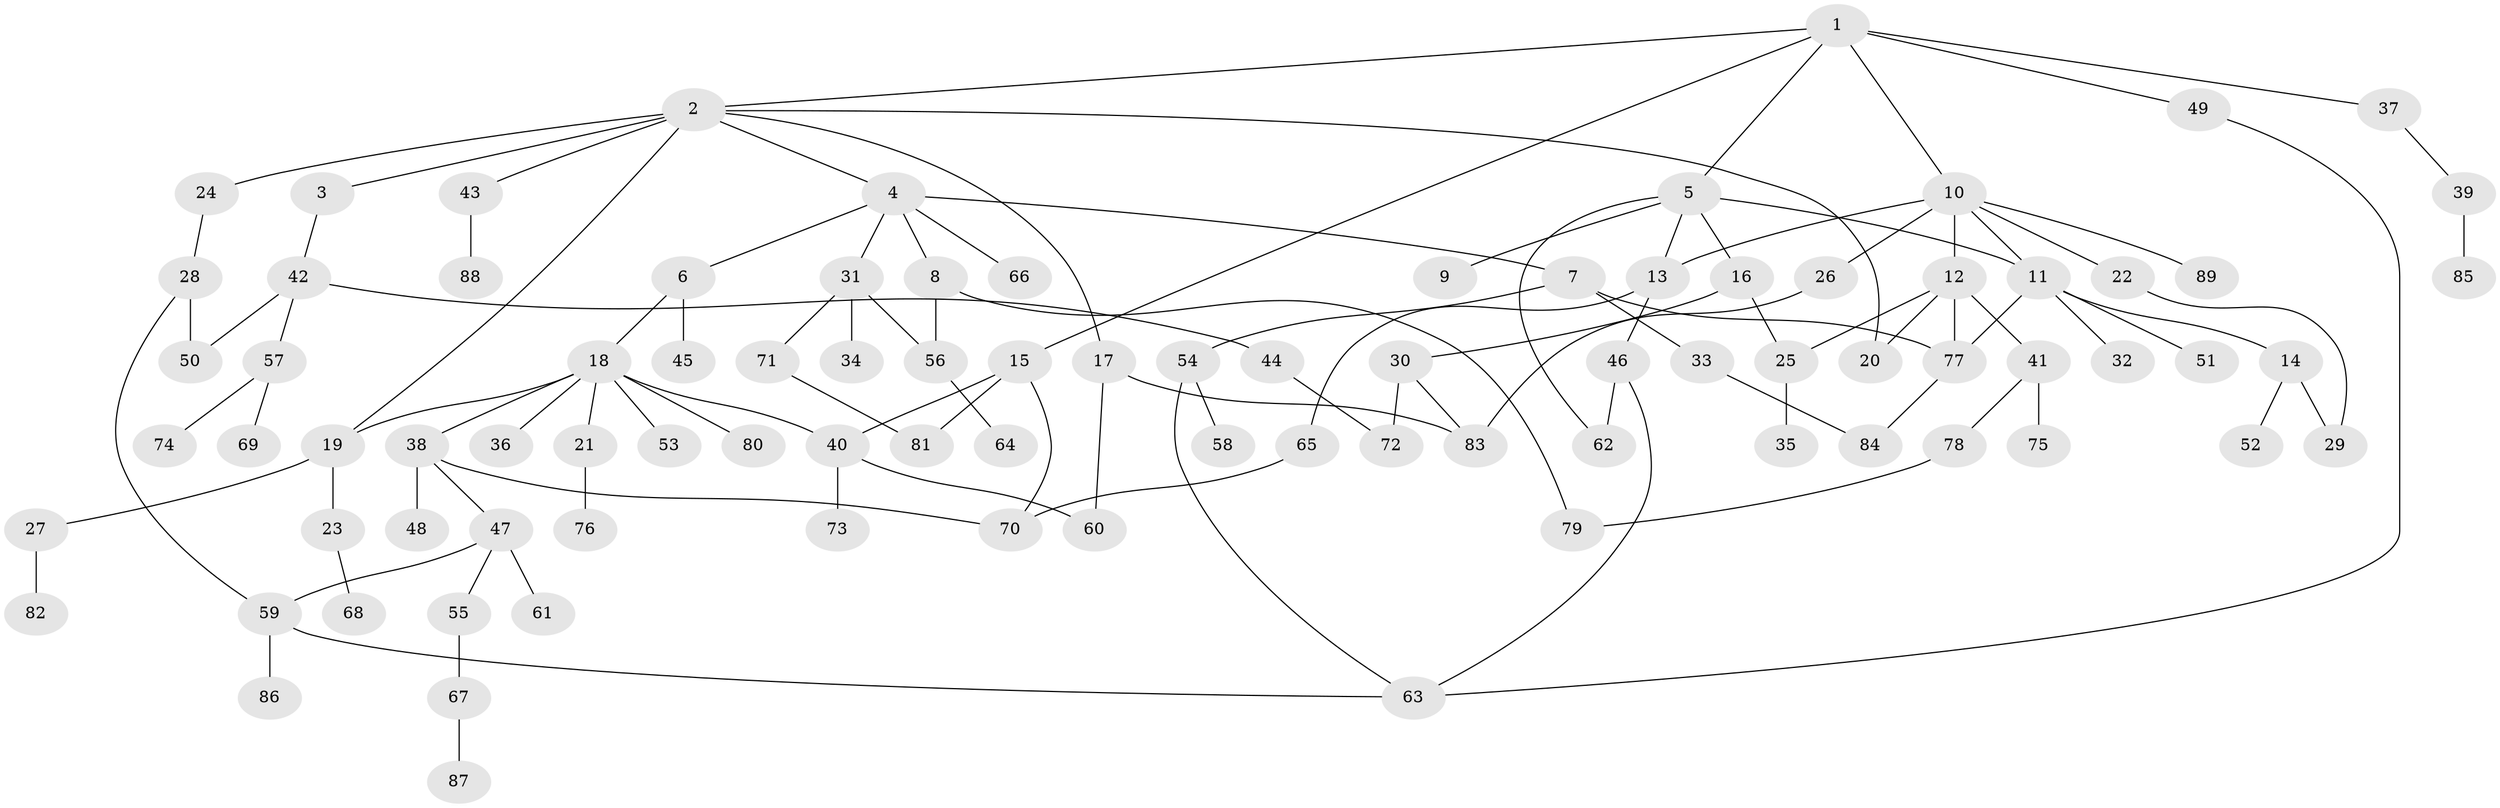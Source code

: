 // coarse degree distribution, {6: 0.031746031746031744, 8: 0.015873015873015872, 2: 0.3333333333333333, 5: 0.07936507936507936, 3: 0.23809523809523808, 4: 0.07936507936507936, 7: 0.015873015873015872, 1: 0.20634920634920634}
// Generated by graph-tools (version 1.1) at 2025/49/03/04/25 22:49:15]
// undirected, 89 vertices, 113 edges
graph export_dot {
  node [color=gray90,style=filled];
  1;
  2;
  3;
  4;
  5;
  6;
  7;
  8;
  9;
  10;
  11;
  12;
  13;
  14;
  15;
  16;
  17;
  18;
  19;
  20;
  21;
  22;
  23;
  24;
  25;
  26;
  27;
  28;
  29;
  30;
  31;
  32;
  33;
  34;
  35;
  36;
  37;
  38;
  39;
  40;
  41;
  42;
  43;
  44;
  45;
  46;
  47;
  48;
  49;
  50;
  51;
  52;
  53;
  54;
  55;
  56;
  57;
  58;
  59;
  60;
  61;
  62;
  63;
  64;
  65;
  66;
  67;
  68;
  69;
  70;
  71;
  72;
  73;
  74;
  75;
  76;
  77;
  78;
  79;
  80;
  81;
  82;
  83;
  84;
  85;
  86;
  87;
  88;
  89;
  1 -- 2;
  1 -- 5;
  1 -- 10;
  1 -- 15;
  1 -- 37;
  1 -- 49;
  2 -- 3;
  2 -- 4;
  2 -- 17;
  2 -- 24;
  2 -- 43;
  2 -- 19;
  2 -- 20;
  3 -- 42;
  4 -- 6;
  4 -- 7;
  4 -- 8;
  4 -- 31;
  4 -- 66;
  5 -- 9;
  5 -- 16;
  5 -- 11;
  5 -- 13;
  5 -- 62;
  6 -- 18;
  6 -- 45;
  7 -- 33;
  7 -- 54;
  7 -- 77;
  8 -- 56;
  8 -- 79;
  10 -- 11;
  10 -- 12;
  10 -- 13;
  10 -- 22;
  10 -- 26;
  10 -- 89;
  11 -- 14;
  11 -- 32;
  11 -- 51;
  11 -- 77;
  12 -- 20;
  12 -- 41;
  12 -- 77;
  12 -- 25;
  13 -- 46;
  13 -- 65;
  14 -- 29;
  14 -- 52;
  15 -- 70;
  15 -- 40;
  15 -- 81;
  16 -- 25;
  16 -- 30;
  17 -- 83;
  17 -- 60;
  18 -- 19;
  18 -- 21;
  18 -- 36;
  18 -- 38;
  18 -- 40;
  18 -- 53;
  18 -- 80;
  19 -- 23;
  19 -- 27;
  21 -- 76;
  22 -- 29;
  23 -- 68;
  24 -- 28;
  25 -- 35;
  26 -- 83;
  27 -- 82;
  28 -- 50;
  28 -- 59;
  30 -- 72;
  30 -- 83;
  31 -- 34;
  31 -- 71;
  31 -- 56;
  33 -- 84;
  37 -- 39;
  38 -- 47;
  38 -- 48;
  38 -- 70;
  39 -- 85;
  40 -- 60;
  40 -- 73;
  41 -- 75;
  41 -- 78;
  42 -- 44;
  42 -- 57;
  42 -- 50;
  43 -- 88;
  44 -- 72;
  46 -- 62;
  46 -- 63;
  47 -- 55;
  47 -- 61;
  47 -- 59;
  49 -- 63;
  54 -- 58;
  54 -- 63;
  55 -- 67;
  56 -- 64;
  57 -- 69;
  57 -- 74;
  59 -- 63;
  59 -- 86;
  65 -- 70;
  67 -- 87;
  71 -- 81;
  77 -- 84;
  78 -- 79;
}
